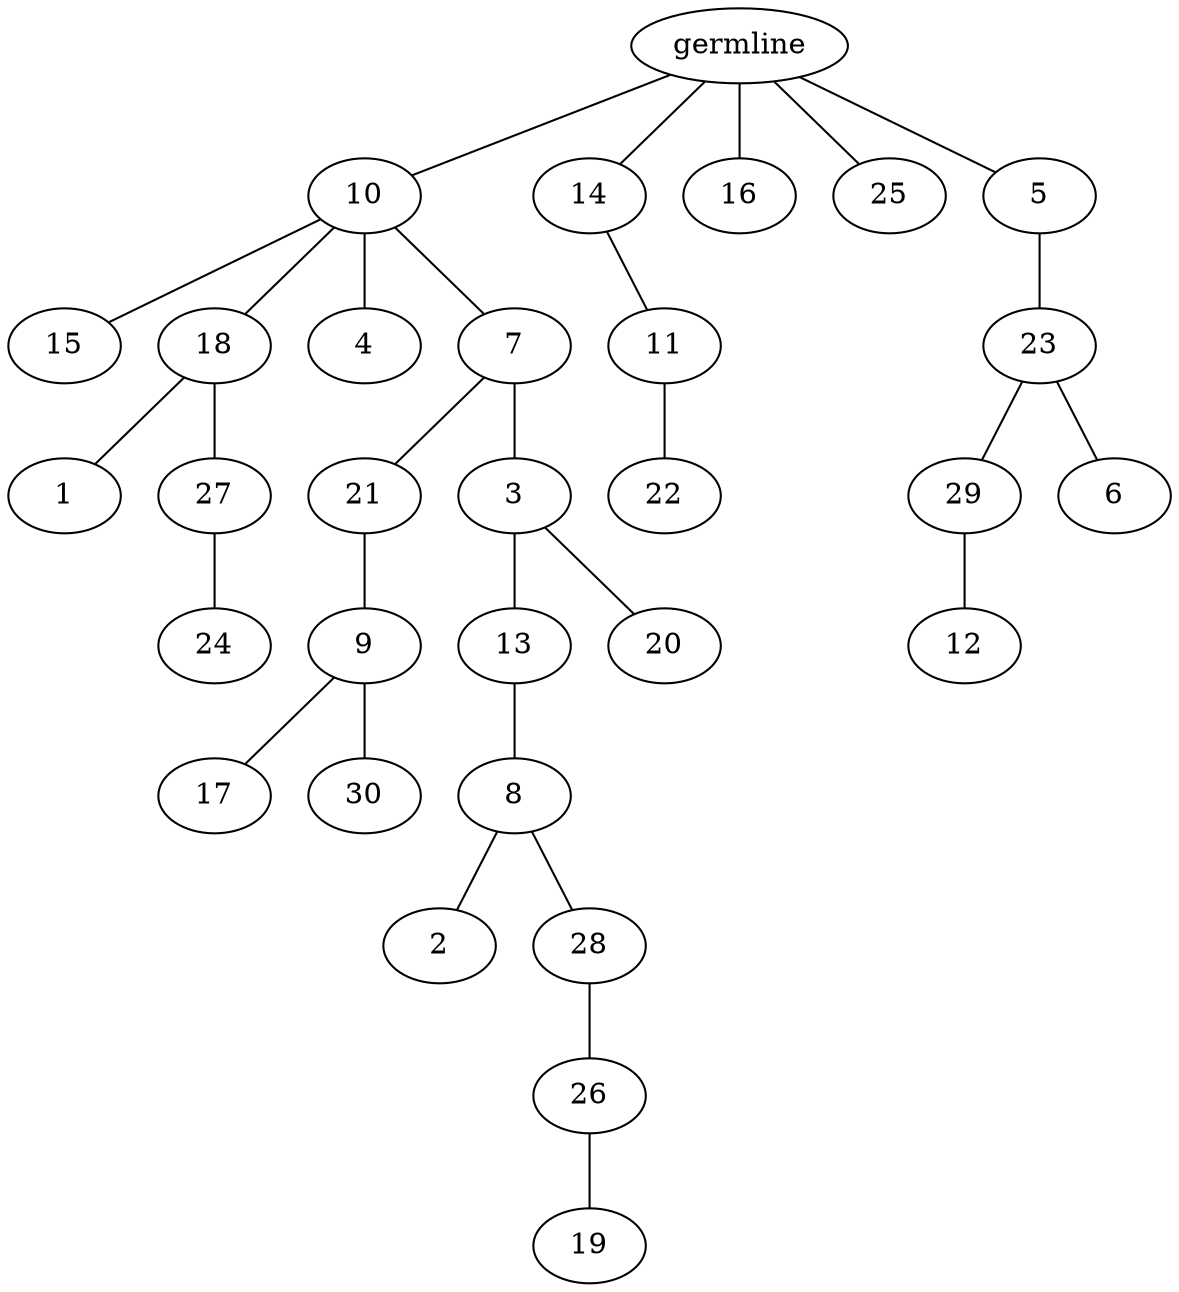 graph tree {
    "140178491646112" [label="germline"];
    "140178494323296" [label="10"];
    "140178494324304" [label="15"];
    "140178494320848" [label="18"];
    "140178494323344" [label="1"];
    "140178494322864" [label="27"];
    "140178494321712" [label="24"];
    "140178494324448" [label="4"];
    "140178494321520" [label="7"];
    "140178494324592" [label="21"];
    "140178494321328" [label="9"];
    "140178494322384" [label="17"];
    "140178494324640" [label="30"];
    "140178494322192" [label="3"];
    "140178494321904" [label="13"];
    "140178494323632" [label="8"];
    "140178494323440" [label="2"];
    "140178494323920" [label="28"];
    "140178494321808" [label="26"];
    "140178500018912" [label="19"];
    "140178494320896" [label="20"];
    "140178494321760" [label="14"];
    "140178494321952" [label="11"];
    "140178494321232" [label="22"];
    "140178494323536" [label="16"];
    "140178494323680" [label="25"];
    "140178494322912" [label="5"];
    "140178487673952" [label="23"];
    "140178487674720" [label="29"];
    "140178487676208" [label="12"];
    "140178487673136" [label="6"];
    "140178491646112" -- "140178494323296";
    "140178491646112" -- "140178494321760";
    "140178491646112" -- "140178494323536";
    "140178491646112" -- "140178494323680";
    "140178491646112" -- "140178494322912";
    "140178494323296" -- "140178494324304";
    "140178494323296" -- "140178494320848";
    "140178494323296" -- "140178494324448";
    "140178494323296" -- "140178494321520";
    "140178494320848" -- "140178494323344";
    "140178494320848" -- "140178494322864";
    "140178494322864" -- "140178494321712";
    "140178494321520" -- "140178494324592";
    "140178494321520" -- "140178494322192";
    "140178494324592" -- "140178494321328";
    "140178494321328" -- "140178494322384";
    "140178494321328" -- "140178494324640";
    "140178494322192" -- "140178494321904";
    "140178494322192" -- "140178494320896";
    "140178494321904" -- "140178494323632";
    "140178494323632" -- "140178494323440";
    "140178494323632" -- "140178494323920";
    "140178494323920" -- "140178494321808";
    "140178494321808" -- "140178500018912";
    "140178494321760" -- "140178494321952";
    "140178494321952" -- "140178494321232";
    "140178494322912" -- "140178487673952";
    "140178487673952" -- "140178487674720";
    "140178487673952" -- "140178487673136";
    "140178487674720" -- "140178487676208";
}
